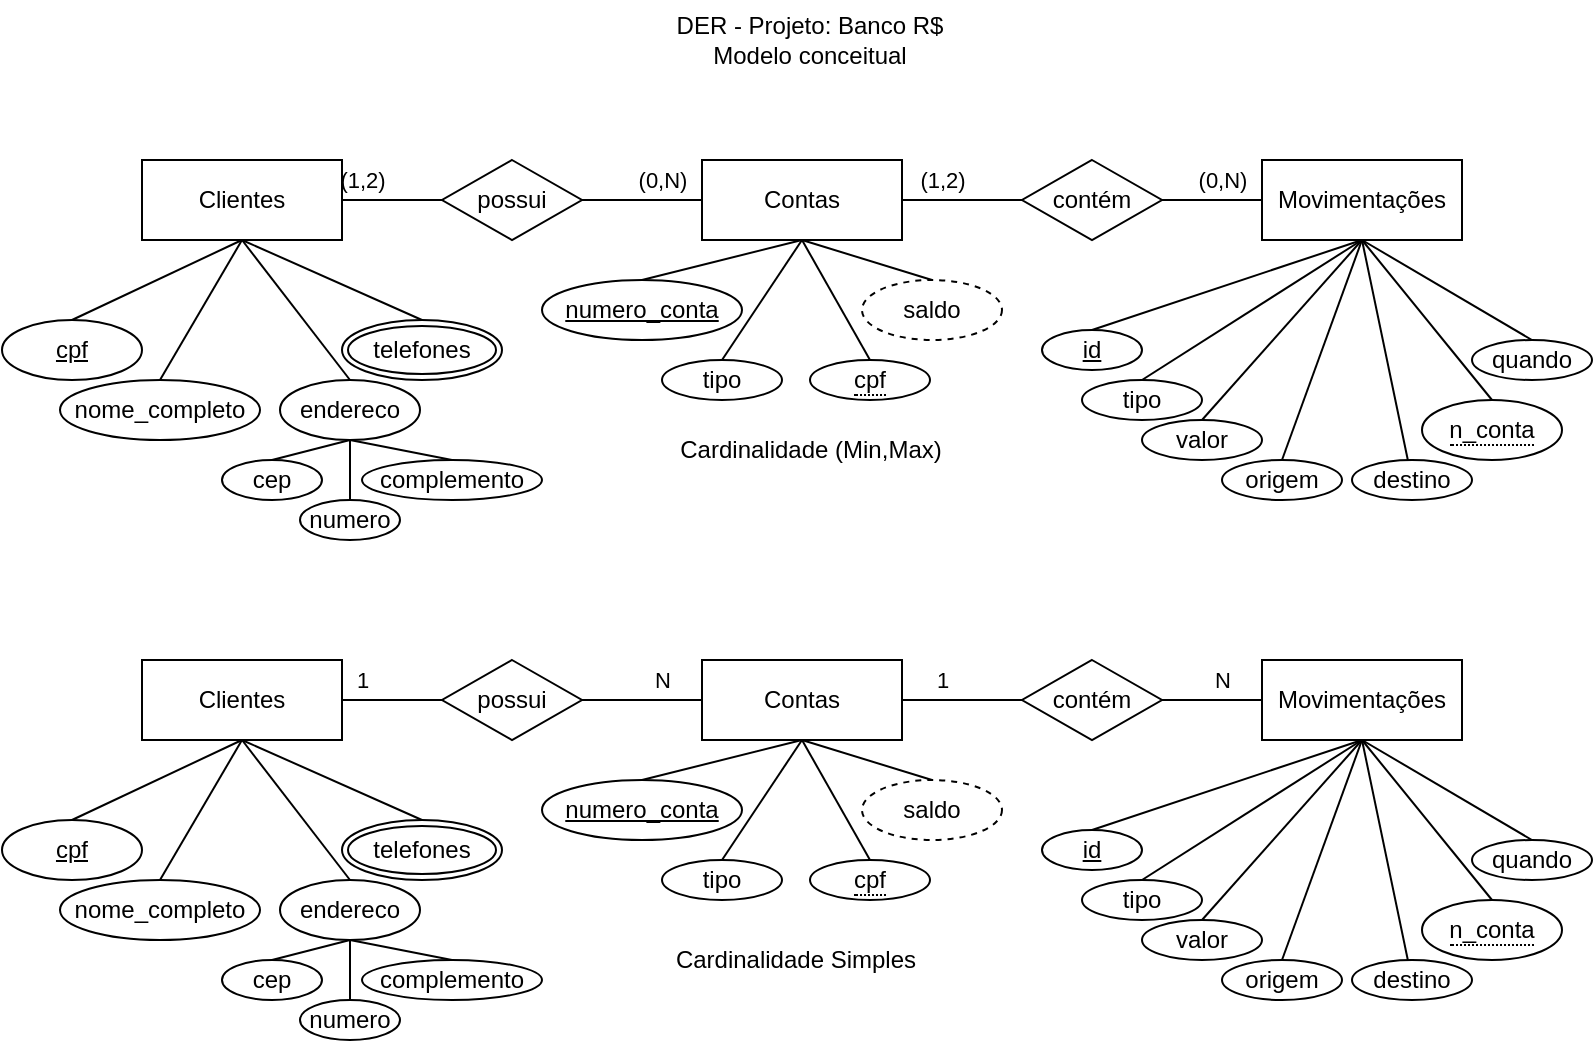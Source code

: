 <mxfile version="23.0.2" type="device">
  <diagram name="Página-1" id="wMy1Q5IRLn1BbYJdIAUK">
    <mxGraphModel dx="1687" dy="908" grid="1" gridSize="10" guides="1" tooltips="1" connect="1" arrows="1" fold="1" page="1" pageScale="1" pageWidth="827" pageHeight="1169" math="0" shadow="0">
      <root>
        <mxCell id="0" />
        <mxCell id="1" parent="0" />
        <mxCell id="TdpMCTVFjgwa38nKlBs3-1" value="DER - Projeto: Banco R$&lt;br&gt;Modelo conceitual" style="text;html=1;strokeColor=none;fillColor=none;align=center;verticalAlign=middle;whiteSpace=wrap;rounded=0;" vertex="1" parent="1">
          <mxGeometry x="319" y="40" width="190" height="40" as="geometry" />
        </mxCell>
        <mxCell id="TdpMCTVFjgwa38nKlBs3-24" value="(1,2)" style="rounded=0;orthogonalLoop=1;jettySize=auto;html=1;exitX=1;exitY=0.5;exitDx=0;exitDy=0;entryX=0;entryY=0.5;entryDx=0;entryDy=0;endArrow=none;endFill=0;" edge="1" parent="1" source="TdpMCTVFjgwa38nKlBs3-2" target="TdpMCTVFjgwa38nKlBs3-5">
          <mxGeometry x="-0.6" y="10" relative="1" as="geometry">
            <mxPoint as="offset" />
          </mxGeometry>
        </mxCell>
        <mxCell id="TdpMCTVFjgwa38nKlBs3-2" value="Clientes" style="whiteSpace=wrap;html=1;align=center;" vertex="1" parent="1">
          <mxGeometry x="80" y="120" width="100" height="40" as="geometry" />
        </mxCell>
        <mxCell id="TdpMCTVFjgwa38nKlBs3-26" value="(1,2)" style="rounded=0;orthogonalLoop=1;jettySize=auto;html=1;exitX=1;exitY=0.5;exitDx=0;exitDy=0;entryX=0;entryY=0.5;entryDx=0;entryDy=0;endArrow=none;endFill=0;" edge="1" parent="1" source="TdpMCTVFjgwa38nKlBs3-3" target="TdpMCTVFjgwa38nKlBs3-6">
          <mxGeometry x="-0.333" y="10" relative="1" as="geometry">
            <mxPoint as="offset" />
          </mxGeometry>
        </mxCell>
        <mxCell id="TdpMCTVFjgwa38nKlBs3-3" value="Contas" style="whiteSpace=wrap;html=1;align=center;" vertex="1" parent="1">
          <mxGeometry x="360" y="120" width="100" height="40" as="geometry" />
        </mxCell>
        <mxCell id="TdpMCTVFjgwa38nKlBs3-4" value="Movimentações" style="whiteSpace=wrap;html=1;align=center;" vertex="1" parent="1">
          <mxGeometry x="640" y="120" width="100" height="40" as="geometry" />
        </mxCell>
        <mxCell id="TdpMCTVFjgwa38nKlBs3-25" value="(0,N)" style="rounded=0;orthogonalLoop=1;jettySize=auto;html=1;exitX=1;exitY=0.5;exitDx=0;exitDy=0;entryX=0;entryY=0.5;entryDx=0;entryDy=0;endArrow=none;endFill=0;" edge="1" parent="1" source="TdpMCTVFjgwa38nKlBs3-5" target="TdpMCTVFjgwa38nKlBs3-3">
          <mxGeometry x="0.333" y="10" relative="1" as="geometry">
            <mxPoint as="offset" />
          </mxGeometry>
        </mxCell>
        <mxCell id="TdpMCTVFjgwa38nKlBs3-5" value="possui" style="shape=rhombus;perimeter=rhombusPerimeter;whiteSpace=wrap;html=1;align=center;" vertex="1" parent="1">
          <mxGeometry x="230" y="120" width="70" height="40" as="geometry" />
        </mxCell>
        <mxCell id="TdpMCTVFjgwa38nKlBs3-27" value="(0,N)" style="edgeStyle=orthogonalEdgeStyle;rounded=0;orthogonalLoop=1;jettySize=auto;html=1;exitX=1;exitY=0.5;exitDx=0;exitDy=0;entryX=0;entryY=0.5;entryDx=0;entryDy=0;endArrow=none;endFill=0;" edge="1" parent="1" source="TdpMCTVFjgwa38nKlBs3-6" target="TdpMCTVFjgwa38nKlBs3-4">
          <mxGeometry x="0.2" y="10" relative="1" as="geometry">
            <mxPoint as="offset" />
          </mxGeometry>
        </mxCell>
        <mxCell id="TdpMCTVFjgwa38nKlBs3-6" value="contém" style="shape=rhombus;perimeter=rhombusPerimeter;whiteSpace=wrap;html=1;align=center;" vertex="1" parent="1">
          <mxGeometry x="520" y="120" width="70" height="40" as="geometry" />
        </mxCell>
        <mxCell id="TdpMCTVFjgwa38nKlBs3-22" style="rounded=0;orthogonalLoop=1;jettySize=auto;html=1;exitX=0.5;exitY=0;exitDx=0;exitDy=0;entryX=0.5;entryY=1;entryDx=0;entryDy=0;endArrow=none;endFill=0;" edge="1" parent="1" source="TdpMCTVFjgwa38nKlBs3-7" target="TdpMCTVFjgwa38nKlBs3-2">
          <mxGeometry relative="1" as="geometry" />
        </mxCell>
        <mxCell id="TdpMCTVFjgwa38nKlBs3-7" value="nome_completo" style="ellipse;whiteSpace=wrap;html=1;align=center;" vertex="1" parent="1">
          <mxGeometry x="39" y="230" width="100" height="30" as="geometry" />
        </mxCell>
        <mxCell id="TdpMCTVFjgwa38nKlBs3-19" style="rounded=0;orthogonalLoop=1;jettySize=auto;html=1;exitX=0.5;exitY=0;exitDx=0;exitDy=0;entryX=0.5;entryY=1;entryDx=0;entryDy=0;endArrow=none;endFill=0;" edge="1" parent="1" source="TdpMCTVFjgwa38nKlBs3-8" target="TdpMCTVFjgwa38nKlBs3-2">
          <mxGeometry relative="1" as="geometry" />
        </mxCell>
        <mxCell id="TdpMCTVFjgwa38nKlBs3-8" value="cpf" style="ellipse;whiteSpace=wrap;html=1;align=center;fontStyle=4;" vertex="1" parent="1">
          <mxGeometry x="10" y="200" width="70" height="30" as="geometry" />
        </mxCell>
        <mxCell id="TdpMCTVFjgwa38nKlBs3-20" style="rounded=0;orthogonalLoop=1;jettySize=auto;html=1;exitX=0.5;exitY=0;exitDx=0;exitDy=0;entryX=0.5;entryY=1;entryDx=0;entryDy=0;endArrow=none;endFill=0;" edge="1" parent="1" source="TdpMCTVFjgwa38nKlBs3-23" target="TdpMCTVFjgwa38nKlBs3-2">
          <mxGeometry relative="1" as="geometry">
            <mxPoint x="225.5" y="190" as="sourcePoint" />
          </mxGeometry>
        </mxCell>
        <mxCell id="TdpMCTVFjgwa38nKlBs3-21" style="rounded=0;orthogonalLoop=1;jettySize=auto;html=1;exitX=0.5;exitY=0;exitDx=0;exitDy=0;entryX=0.5;entryY=1;entryDx=0;entryDy=0;endArrow=none;endFill=0;" edge="1" parent="1" source="TdpMCTVFjgwa38nKlBs3-12" target="TdpMCTVFjgwa38nKlBs3-2">
          <mxGeometry relative="1" as="geometry">
            <mxPoint x="130" y="250" as="sourcePoint" />
          </mxGeometry>
        </mxCell>
        <mxCell id="TdpMCTVFjgwa38nKlBs3-12" value="endereco" style="ellipse;whiteSpace=wrap;html=1;align=center;" vertex="1" parent="1">
          <mxGeometry x="149" y="230" width="70" height="30" as="geometry" />
        </mxCell>
        <mxCell id="TdpMCTVFjgwa38nKlBs3-16" style="rounded=0;orthogonalLoop=1;jettySize=auto;html=1;exitX=0.5;exitY=0;exitDx=0;exitDy=0;entryX=0.5;entryY=1;entryDx=0;entryDy=0;endArrow=none;endFill=0;" edge="1" parent="1" source="TdpMCTVFjgwa38nKlBs3-13" target="TdpMCTVFjgwa38nKlBs3-12">
          <mxGeometry relative="1" as="geometry" />
        </mxCell>
        <mxCell id="TdpMCTVFjgwa38nKlBs3-13" value="cep" style="ellipse;whiteSpace=wrap;html=1;align=center;" vertex="1" parent="1">
          <mxGeometry x="120" y="270" width="50" height="20" as="geometry" />
        </mxCell>
        <mxCell id="TdpMCTVFjgwa38nKlBs3-14" value="numero" style="ellipse;whiteSpace=wrap;html=1;align=center;" vertex="1" parent="1">
          <mxGeometry x="159" y="290" width="50" height="20" as="geometry" />
        </mxCell>
        <mxCell id="TdpMCTVFjgwa38nKlBs3-15" value="complemento" style="ellipse;whiteSpace=wrap;html=1;align=center;" vertex="1" parent="1">
          <mxGeometry x="190" y="270" width="90" height="20" as="geometry" />
        </mxCell>
        <mxCell id="TdpMCTVFjgwa38nKlBs3-17" style="rounded=0;orthogonalLoop=1;jettySize=auto;html=1;exitX=0.5;exitY=0;exitDx=0;exitDy=0;entryX=0.5;entryY=1;entryDx=0;entryDy=0;endArrow=none;endFill=0;" edge="1" parent="1" source="TdpMCTVFjgwa38nKlBs3-14" target="TdpMCTVFjgwa38nKlBs3-12">
          <mxGeometry relative="1" as="geometry">
            <mxPoint x="115" y="310" as="sourcePoint" />
            <mxPoint x="184" y="270" as="targetPoint" />
          </mxGeometry>
        </mxCell>
        <mxCell id="TdpMCTVFjgwa38nKlBs3-18" style="rounded=0;orthogonalLoop=1;jettySize=auto;html=1;exitX=0.5;exitY=0;exitDx=0;exitDy=0;entryX=0.5;entryY=1;entryDx=0;entryDy=0;endArrow=none;endFill=0;" edge="1" parent="1" source="TdpMCTVFjgwa38nKlBs3-15" target="TdpMCTVFjgwa38nKlBs3-12">
          <mxGeometry relative="1" as="geometry">
            <mxPoint x="170" y="339" as="sourcePoint" />
            <mxPoint x="194" y="280" as="targetPoint" />
          </mxGeometry>
        </mxCell>
        <mxCell id="TdpMCTVFjgwa38nKlBs3-23" value="telefones" style="ellipse;shape=doubleEllipse;margin=3;whiteSpace=wrap;html=1;align=center;" vertex="1" parent="1">
          <mxGeometry x="180" y="200" width="80" height="30" as="geometry" />
        </mxCell>
        <mxCell id="TdpMCTVFjgwa38nKlBs3-32" style="rounded=0;orthogonalLoop=1;jettySize=auto;html=1;exitX=0.5;exitY=0;exitDx=0;exitDy=0;entryX=0.5;entryY=1;entryDx=0;entryDy=0;endArrow=none;endFill=0;" edge="1" parent="1" source="TdpMCTVFjgwa38nKlBs3-28" target="TdpMCTVFjgwa38nKlBs3-3">
          <mxGeometry relative="1" as="geometry" />
        </mxCell>
        <mxCell id="TdpMCTVFjgwa38nKlBs3-28" value="numero_conta" style="ellipse;whiteSpace=wrap;html=1;align=center;fontStyle=4;" vertex="1" parent="1">
          <mxGeometry x="280" y="180" width="100" height="30" as="geometry" />
        </mxCell>
        <mxCell id="TdpMCTVFjgwa38nKlBs3-29" value="&lt;span style=&quot;border-bottom: 1px dotted&quot;&gt;cpf&lt;/span&gt;" style="ellipse;whiteSpace=wrap;html=1;align=center;" vertex="1" parent="1">
          <mxGeometry x="414" y="220" width="60" height="20" as="geometry" />
        </mxCell>
        <mxCell id="TdpMCTVFjgwa38nKlBs3-30" value="tipo" style="ellipse;whiteSpace=wrap;html=1;align=center;" vertex="1" parent="1">
          <mxGeometry x="340" y="220" width="60" height="20" as="geometry" />
        </mxCell>
        <mxCell id="TdpMCTVFjgwa38nKlBs3-31" value="saldo" style="ellipse;whiteSpace=wrap;html=1;align=center;dashed=1;" vertex="1" parent="1">
          <mxGeometry x="440" y="180" width="70" height="30" as="geometry" />
        </mxCell>
        <mxCell id="TdpMCTVFjgwa38nKlBs3-33" style="rounded=0;orthogonalLoop=1;jettySize=auto;html=1;exitX=0.5;exitY=0;exitDx=0;exitDy=0;entryX=0.5;entryY=1;entryDx=0;entryDy=0;endArrow=none;endFill=0;" edge="1" parent="1" source="TdpMCTVFjgwa38nKlBs3-30" target="TdpMCTVFjgwa38nKlBs3-3">
          <mxGeometry relative="1" as="geometry">
            <mxPoint x="360" y="200" as="sourcePoint" />
            <mxPoint x="420" y="170" as="targetPoint" />
          </mxGeometry>
        </mxCell>
        <mxCell id="TdpMCTVFjgwa38nKlBs3-34" style="rounded=0;orthogonalLoop=1;jettySize=auto;html=1;exitX=0.5;exitY=0;exitDx=0;exitDy=0;entryX=0.5;entryY=1;entryDx=0;entryDy=0;endArrow=none;endFill=0;" edge="1" parent="1" source="TdpMCTVFjgwa38nKlBs3-29" target="TdpMCTVFjgwa38nKlBs3-3">
          <mxGeometry relative="1" as="geometry">
            <mxPoint x="395" y="260" as="sourcePoint" />
            <mxPoint x="430" y="180" as="targetPoint" />
          </mxGeometry>
        </mxCell>
        <mxCell id="TdpMCTVFjgwa38nKlBs3-35" style="rounded=0;orthogonalLoop=1;jettySize=auto;html=1;exitX=0.5;exitY=0;exitDx=0;exitDy=0;entryX=0.5;entryY=1;entryDx=0;entryDy=0;endArrow=none;endFill=0;" edge="1" parent="1" source="TdpMCTVFjgwa38nKlBs3-31" target="TdpMCTVFjgwa38nKlBs3-3">
          <mxGeometry relative="1" as="geometry">
            <mxPoint x="489" y="200" as="sourcePoint" />
            <mxPoint x="440" y="190" as="targetPoint" />
          </mxGeometry>
        </mxCell>
        <mxCell id="TdpMCTVFjgwa38nKlBs3-36" value="id" style="ellipse;whiteSpace=wrap;html=1;align=center;fontStyle=4;" vertex="1" parent="1">
          <mxGeometry x="530" y="205" width="50" height="20" as="geometry" />
        </mxCell>
        <mxCell id="TdpMCTVFjgwa38nKlBs3-37" value="tipo" style="ellipse;whiteSpace=wrap;html=1;align=center;" vertex="1" parent="1">
          <mxGeometry x="550" y="230" width="60" height="20" as="geometry" />
        </mxCell>
        <mxCell id="TdpMCTVFjgwa38nKlBs3-38" value="&lt;span style=&quot;border-bottom: 1px dotted&quot;&gt;n_conta&lt;/span&gt;" style="ellipse;whiteSpace=wrap;html=1;align=center;" vertex="1" parent="1">
          <mxGeometry x="720" y="240" width="70" height="30" as="geometry" />
        </mxCell>
        <mxCell id="TdpMCTVFjgwa38nKlBs3-39" value="valor" style="ellipse;whiteSpace=wrap;html=1;align=center;" vertex="1" parent="1">
          <mxGeometry x="580" y="250" width="60" height="20" as="geometry" />
        </mxCell>
        <mxCell id="TdpMCTVFjgwa38nKlBs3-40" value="origem" style="ellipse;whiteSpace=wrap;html=1;align=center;" vertex="1" parent="1">
          <mxGeometry x="620" y="270" width="60" height="20" as="geometry" />
        </mxCell>
        <mxCell id="TdpMCTVFjgwa38nKlBs3-41" value="destino" style="ellipse;whiteSpace=wrap;html=1;align=center;" vertex="1" parent="1">
          <mxGeometry x="685" y="270" width="60" height="20" as="geometry" />
        </mxCell>
        <mxCell id="TdpMCTVFjgwa38nKlBs3-42" value="quando" style="ellipse;whiteSpace=wrap;html=1;align=center;" vertex="1" parent="1">
          <mxGeometry x="745" y="210" width="60" height="20" as="geometry" />
        </mxCell>
        <mxCell id="TdpMCTVFjgwa38nKlBs3-43" style="rounded=0;orthogonalLoop=1;jettySize=auto;html=1;exitX=0.5;exitY=0;exitDx=0;exitDy=0;entryX=0.5;entryY=1;entryDx=0;entryDy=0;endArrow=none;endFill=0;" edge="1" parent="1" source="TdpMCTVFjgwa38nKlBs3-36" target="TdpMCTVFjgwa38nKlBs3-4">
          <mxGeometry relative="1" as="geometry">
            <mxPoint x="454" y="230" as="sourcePoint" />
            <mxPoint x="420" y="170" as="targetPoint" />
          </mxGeometry>
        </mxCell>
        <mxCell id="TdpMCTVFjgwa38nKlBs3-44" style="rounded=0;orthogonalLoop=1;jettySize=auto;html=1;exitX=0.5;exitY=0;exitDx=0;exitDy=0;entryX=0.5;entryY=1;entryDx=0;entryDy=0;endArrow=none;endFill=0;" edge="1" parent="1" source="TdpMCTVFjgwa38nKlBs3-37" target="TdpMCTVFjgwa38nKlBs3-4">
          <mxGeometry relative="1" as="geometry">
            <mxPoint x="464" y="240" as="sourcePoint" />
            <mxPoint x="430" y="180" as="targetPoint" />
          </mxGeometry>
        </mxCell>
        <mxCell id="TdpMCTVFjgwa38nKlBs3-45" style="rounded=0;orthogonalLoop=1;jettySize=auto;html=1;exitX=0.5;exitY=0;exitDx=0;exitDy=0;entryX=0.5;entryY=1;entryDx=0;entryDy=0;endArrow=none;endFill=0;" edge="1" parent="1" source="TdpMCTVFjgwa38nKlBs3-39" target="TdpMCTVFjgwa38nKlBs3-4">
          <mxGeometry relative="1" as="geometry">
            <mxPoint x="590" y="240" as="sourcePoint" />
            <mxPoint x="700" y="170" as="targetPoint" />
          </mxGeometry>
        </mxCell>
        <mxCell id="TdpMCTVFjgwa38nKlBs3-46" style="rounded=0;orthogonalLoop=1;jettySize=auto;html=1;exitX=0.5;exitY=0;exitDx=0;exitDy=0;entryX=0.5;entryY=1;entryDx=0;entryDy=0;endArrow=none;endFill=0;" edge="1" parent="1" source="TdpMCTVFjgwa38nKlBs3-40" target="TdpMCTVFjgwa38nKlBs3-4">
          <mxGeometry relative="1" as="geometry">
            <mxPoint x="620" y="260" as="sourcePoint" />
            <mxPoint x="710" y="180" as="targetPoint" />
          </mxGeometry>
        </mxCell>
        <mxCell id="TdpMCTVFjgwa38nKlBs3-47" style="rounded=0;orthogonalLoop=1;jettySize=auto;html=1;entryX=0.5;entryY=1;entryDx=0;entryDy=0;endArrow=none;endFill=0;" edge="1" parent="1" source="TdpMCTVFjgwa38nKlBs3-41" target="TdpMCTVFjgwa38nKlBs3-4">
          <mxGeometry relative="1" as="geometry">
            <mxPoint x="660" y="280" as="sourcePoint" />
            <mxPoint x="720" y="190" as="targetPoint" />
          </mxGeometry>
        </mxCell>
        <mxCell id="TdpMCTVFjgwa38nKlBs3-48" style="rounded=0;orthogonalLoop=1;jettySize=auto;html=1;endArrow=none;endFill=0;exitX=0.5;exitY=0;exitDx=0;exitDy=0;entryX=0.5;entryY=1;entryDx=0;entryDy=0;" edge="1" parent="1" source="TdpMCTVFjgwa38nKlBs3-38" target="TdpMCTVFjgwa38nKlBs3-4">
          <mxGeometry relative="1" as="geometry">
            <mxPoint x="723" y="280" as="sourcePoint" />
            <mxPoint x="700" y="170" as="targetPoint" />
          </mxGeometry>
        </mxCell>
        <mxCell id="TdpMCTVFjgwa38nKlBs3-49" style="rounded=0;orthogonalLoop=1;jettySize=auto;html=1;endArrow=none;endFill=0;exitX=0.5;exitY=0;exitDx=0;exitDy=0;entryX=0.5;entryY=1;entryDx=0;entryDy=0;" edge="1" parent="1" source="TdpMCTVFjgwa38nKlBs3-42" target="TdpMCTVFjgwa38nKlBs3-4">
          <mxGeometry relative="1" as="geometry">
            <mxPoint x="765" y="240" as="sourcePoint" />
            <mxPoint x="700" y="170" as="targetPoint" />
          </mxGeometry>
        </mxCell>
        <mxCell id="TdpMCTVFjgwa38nKlBs3-52" value="1" style="rounded=0;orthogonalLoop=1;jettySize=auto;html=1;exitX=1;exitY=0.5;exitDx=0;exitDy=0;entryX=0;entryY=0.5;entryDx=0;entryDy=0;endArrow=none;endFill=0;" edge="1" source="TdpMCTVFjgwa38nKlBs3-53" target="TdpMCTVFjgwa38nKlBs3-58" parent="1">
          <mxGeometry x="-0.6" y="10" relative="1" as="geometry">
            <mxPoint as="offset" />
          </mxGeometry>
        </mxCell>
        <mxCell id="TdpMCTVFjgwa38nKlBs3-53" value="Clientes" style="whiteSpace=wrap;html=1;align=center;" vertex="1" parent="1">
          <mxGeometry x="80" y="370" width="100" height="40" as="geometry" />
        </mxCell>
        <mxCell id="TdpMCTVFjgwa38nKlBs3-54" value="1" style="rounded=0;orthogonalLoop=1;jettySize=auto;html=1;exitX=1;exitY=0.5;exitDx=0;exitDy=0;entryX=0;entryY=0.5;entryDx=0;entryDy=0;endArrow=none;endFill=0;" edge="1" source="TdpMCTVFjgwa38nKlBs3-55" target="TdpMCTVFjgwa38nKlBs3-60" parent="1">
          <mxGeometry x="-0.333" y="10" relative="1" as="geometry">
            <mxPoint as="offset" />
          </mxGeometry>
        </mxCell>
        <mxCell id="TdpMCTVFjgwa38nKlBs3-55" value="Contas" style="whiteSpace=wrap;html=1;align=center;" vertex="1" parent="1">
          <mxGeometry x="360" y="370" width="100" height="40" as="geometry" />
        </mxCell>
        <mxCell id="TdpMCTVFjgwa38nKlBs3-56" value="Movimentações" style="whiteSpace=wrap;html=1;align=center;" vertex="1" parent="1">
          <mxGeometry x="640" y="370" width="100" height="40" as="geometry" />
        </mxCell>
        <mxCell id="TdpMCTVFjgwa38nKlBs3-57" value="N" style="rounded=0;orthogonalLoop=1;jettySize=auto;html=1;exitX=1;exitY=0.5;exitDx=0;exitDy=0;entryX=0;entryY=0.5;entryDx=0;entryDy=0;endArrow=none;endFill=0;" edge="1" source="TdpMCTVFjgwa38nKlBs3-58" target="TdpMCTVFjgwa38nKlBs3-55" parent="1">
          <mxGeometry x="0.333" y="10" relative="1" as="geometry">
            <mxPoint as="offset" />
          </mxGeometry>
        </mxCell>
        <mxCell id="TdpMCTVFjgwa38nKlBs3-58" value="possui" style="shape=rhombus;perimeter=rhombusPerimeter;whiteSpace=wrap;html=1;align=center;" vertex="1" parent="1">
          <mxGeometry x="230" y="370" width="70" height="40" as="geometry" />
        </mxCell>
        <mxCell id="TdpMCTVFjgwa38nKlBs3-59" value="N" style="edgeStyle=orthogonalEdgeStyle;rounded=0;orthogonalLoop=1;jettySize=auto;html=1;exitX=1;exitY=0.5;exitDx=0;exitDy=0;entryX=0;entryY=0.5;entryDx=0;entryDy=0;endArrow=none;endFill=0;" edge="1" source="TdpMCTVFjgwa38nKlBs3-60" target="TdpMCTVFjgwa38nKlBs3-56" parent="1">
          <mxGeometry x="0.2" y="10" relative="1" as="geometry">
            <mxPoint as="offset" />
          </mxGeometry>
        </mxCell>
        <mxCell id="TdpMCTVFjgwa38nKlBs3-60" value="contém" style="shape=rhombus;perimeter=rhombusPerimeter;whiteSpace=wrap;html=1;align=center;" vertex="1" parent="1">
          <mxGeometry x="520" y="370" width="70" height="40" as="geometry" />
        </mxCell>
        <mxCell id="TdpMCTVFjgwa38nKlBs3-61" style="rounded=0;orthogonalLoop=1;jettySize=auto;html=1;exitX=0.5;exitY=0;exitDx=0;exitDy=0;entryX=0.5;entryY=1;entryDx=0;entryDy=0;endArrow=none;endFill=0;" edge="1" source="TdpMCTVFjgwa38nKlBs3-62" target="TdpMCTVFjgwa38nKlBs3-53" parent="1">
          <mxGeometry relative="1" as="geometry" />
        </mxCell>
        <mxCell id="TdpMCTVFjgwa38nKlBs3-62" value="nome_completo" style="ellipse;whiteSpace=wrap;html=1;align=center;" vertex="1" parent="1">
          <mxGeometry x="39" y="480" width="100" height="30" as="geometry" />
        </mxCell>
        <mxCell id="TdpMCTVFjgwa38nKlBs3-63" style="rounded=0;orthogonalLoop=1;jettySize=auto;html=1;exitX=0.5;exitY=0;exitDx=0;exitDy=0;entryX=0.5;entryY=1;entryDx=0;entryDy=0;endArrow=none;endFill=0;" edge="1" source="TdpMCTVFjgwa38nKlBs3-64" target="TdpMCTVFjgwa38nKlBs3-53" parent="1">
          <mxGeometry relative="1" as="geometry" />
        </mxCell>
        <mxCell id="TdpMCTVFjgwa38nKlBs3-64" value="cpf" style="ellipse;whiteSpace=wrap;html=1;align=center;fontStyle=4;" vertex="1" parent="1">
          <mxGeometry x="10" y="450" width="70" height="30" as="geometry" />
        </mxCell>
        <mxCell id="TdpMCTVFjgwa38nKlBs3-65" style="rounded=0;orthogonalLoop=1;jettySize=auto;html=1;exitX=0.5;exitY=0;exitDx=0;exitDy=0;entryX=0.5;entryY=1;entryDx=0;entryDy=0;endArrow=none;endFill=0;" edge="1" source="TdpMCTVFjgwa38nKlBs3-74" target="TdpMCTVFjgwa38nKlBs3-53" parent="1">
          <mxGeometry relative="1" as="geometry">
            <mxPoint x="225.5" y="440" as="sourcePoint" />
          </mxGeometry>
        </mxCell>
        <mxCell id="TdpMCTVFjgwa38nKlBs3-66" style="rounded=0;orthogonalLoop=1;jettySize=auto;html=1;exitX=0.5;exitY=0;exitDx=0;exitDy=0;entryX=0.5;entryY=1;entryDx=0;entryDy=0;endArrow=none;endFill=0;" edge="1" source="TdpMCTVFjgwa38nKlBs3-67" target="TdpMCTVFjgwa38nKlBs3-53" parent="1">
          <mxGeometry relative="1" as="geometry">
            <mxPoint x="130" y="500" as="sourcePoint" />
          </mxGeometry>
        </mxCell>
        <mxCell id="TdpMCTVFjgwa38nKlBs3-67" value="endereco" style="ellipse;whiteSpace=wrap;html=1;align=center;" vertex="1" parent="1">
          <mxGeometry x="149" y="480" width="70" height="30" as="geometry" />
        </mxCell>
        <mxCell id="TdpMCTVFjgwa38nKlBs3-68" style="rounded=0;orthogonalLoop=1;jettySize=auto;html=1;exitX=0.5;exitY=0;exitDx=0;exitDy=0;entryX=0.5;entryY=1;entryDx=0;entryDy=0;endArrow=none;endFill=0;" edge="1" source="TdpMCTVFjgwa38nKlBs3-69" target="TdpMCTVFjgwa38nKlBs3-67" parent="1">
          <mxGeometry relative="1" as="geometry" />
        </mxCell>
        <mxCell id="TdpMCTVFjgwa38nKlBs3-69" value="cep" style="ellipse;whiteSpace=wrap;html=1;align=center;" vertex="1" parent="1">
          <mxGeometry x="120" y="520" width="50" height="20" as="geometry" />
        </mxCell>
        <mxCell id="TdpMCTVFjgwa38nKlBs3-70" value="numero" style="ellipse;whiteSpace=wrap;html=1;align=center;" vertex="1" parent="1">
          <mxGeometry x="159" y="540" width="50" height="20" as="geometry" />
        </mxCell>
        <mxCell id="TdpMCTVFjgwa38nKlBs3-71" value="complemento" style="ellipse;whiteSpace=wrap;html=1;align=center;" vertex="1" parent="1">
          <mxGeometry x="190" y="520" width="90" height="20" as="geometry" />
        </mxCell>
        <mxCell id="TdpMCTVFjgwa38nKlBs3-72" style="rounded=0;orthogonalLoop=1;jettySize=auto;html=1;exitX=0.5;exitY=0;exitDx=0;exitDy=0;entryX=0.5;entryY=1;entryDx=0;entryDy=0;endArrow=none;endFill=0;" edge="1" source="TdpMCTVFjgwa38nKlBs3-70" target="TdpMCTVFjgwa38nKlBs3-67" parent="1">
          <mxGeometry relative="1" as="geometry">
            <mxPoint x="115" y="560" as="sourcePoint" />
            <mxPoint x="184" y="520" as="targetPoint" />
          </mxGeometry>
        </mxCell>
        <mxCell id="TdpMCTVFjgwa38nKlBs3-73" style="rounded=0;orthogonalLoop=1;jettySize=auto;html=1;exitX=0.5;exitY=0;exitDx=0;exitDy=0;entryX=0.5;entryY=1;entryDx=0;entryDy=0;endArrow=none;endFill=0;" edge="1" source="TdpMCTVFjgwa38nKlBs3-71" target="TdpMCTVFjgwa38nKlBs3-67" parent="1">
          <mxGeometry relative="1" as="geometry">
            <mxPoint x="170" y="589" as="sourcePoint" />
            <mxPoint x="194" y="530" as="targetPoint" />
          </mxGeometry>
        </mxCell>
        <mxCell id="TdpMCTVFjgwa38nKlBs3-74" value="telefones" style="ellipse;shape=doubleEllipse;margin=3;whiteSpace=wrap;html=1;align=center;" vertex="1" parent="1">
          <mxGeometry x="180" y="450" width="80" height="30" as="geometry" />
        </mxCell>
        <mxCell id="TdpMCTVFjgwa38nKlBs3-75" style="rounded=0;orthogonalLoop=1;jettySize=auto;html=1;exitX=0.5;exitY=0;exitDx=0;exitDy=0;entryX=0.5;entryY=1;entryDx=0;entryDy=0;endArrow=none;endFill=0;" edge="1" source="TdpMCTVFjgwa38nKlBs3-76" target="TdpMCTVFjgwa38nKlBs3-55" parent="1">
          <mxGeometry relative="1" as="geometry" />
        </mxCell>
        <mxCell id="TdpMCTVFjgwa38nKlBs3-76" value="numero_conta" style="ellipse;whiteSpace=wrap;html=1;align=center;fontStyle=4;" vertex="1" parent="1">
          <mxGeometry x="280" y="430" width="100" height="30" as="geometry" />
        </mxCell>
        <mxCell id="TdpMCTVFjgwa38nKlBs3-77" value="&lt;span style=&quot;border-bottom: 1px dotted&quot;&gt;cpf&lt;/span&gt;" style="ellipse;whiteSpace=wrap;html=1;align=center;" vertex="1" parent="1">
          <mxGeometry x="414" y="470" width="60" height="20" as="geometry" />
        </mxCell>
        <mxCell id="TdpMCTVFjgwa38nKlBs3-78" value="tipo" style="ellipse;whiteSpace=wrap;html=1;align=center;" vertex="1" parent="1">
          <mxGeometry x="340" y="470" width="60" height="20" as="geometry" />
        </mxCell>
        <mxCell id="TdpMCTVFjgwa38nKlBs3-79" value="saldo" style="ellipse;whiteSpace=wrap;html=1;align=center;dashed=1;" vertex="1" parent="1">
          <mxGeometry x="440" y="430" width="70" height="30" as="geometry" />
        </mxCell>
        <mxCell id="TdpMCTVFjgwa38nKlBs3-80" style="rounded=0;orthogonalLoop=1;jettySize=auto;html=1;exitX=0.5;exitY=0;exitDx=0;exitDy=0;entryX=0.5;entryY=1;entryDx=0;entryDy=0;endArrow=none;endFill=0;" edge="1" source="TdpMCTVFjgwa38nKlBs3-78" target="TdpMCTVFjgwa38nKlBs3-55" parent="1">
          <mxGeometry relative="1" as="geometry">
            <mxPoint x="360" y="450" as="sourcePoint" />
            <mxPoint x="420" y="420" as="targetPoint" />
          </mxGeometry>
        </mxCell>
        <mxCell id="TdpMCTVFjgwa38nKlBs3-81" style="rounded=0;orthogonalLoop=1;jettySize=auto;html=1;exitX=0.5;exitY=0;exitDx=0;exitDy=0;entryX=0.5;entryY=1;entryDx=0;entryDy=0;endArrow=none;endFill=0;" edge="1" source="TdpMCTVFjgwa38nKlBs3-77" target="TdpMCTVFjgwa38nKlBs3-55" parent="1">
          <mxGeometry relative="1" as="geometry">
            <mxPoint x="395" y="510" as="sourcePoint" />
            <mxPoint x="430" y="430" as="targetPoint" />
          </mxGeometry>
        </mxCell>
        <mxCell id="TdpMCTVFjgwa38nKlBs3-82" style="rounded=0;orthogonalLoop=1;jettySize=auto;html=1;exitX=0.5;exitY=0;exitDx=0;exitDy=0;entryX=0.5;entryY=1;entryDx=0;entryDy=0;endArrow=none;endFill=0;" edge="1" source="TdpMCTVFjgwa38nKlBs3-79" target="TdpMCTVFjgwa38nKlBs3-55" parent="1">
          <mxGeometry relative="1" as="geometry">
            <mxPoint x="489" y="450" as="sourcePoint" />
            <mxPoint x="440" y="440" as="targetPoint" />
          </mxGeometry>
        </mxCell>
        <mxCell id="TdpMCTVFjgwa38nKlBs3-83" value="id" style="ellipse;whiteSpace=wrap;html=1;align=center;fontStyle=4;" vertex="1" parent="1">
          <mxGeometry x="530" y="455" width="50" height="20" as="geometry" />
        </mxCell>
        <mxCell id="TdpMCTVFjgwa38nKlBs3-84" value="tipo" style="ellipse;whiteSpace=wrap;html=1;align=center;" vertex="1" parent="1">
          <mxGeometry x="550" y="480" width="60" height="20" as="geometry" />
        </mxCell>
        <mxCell id="TdpMCTVFjgwa38nKlBs3-85" value="&lt;span style=&quot;border-bottom: 1px dotted&quot;&gt;n_conta&lt;/span&gt;" style="ellipse;whiteSpace=wrap;html=1;align=center;" vertex="1" parent="1">
          <mxGeometry x="720" y="490" width="70" height="30" as="geometry" />
        </mxCell>
        <mxCell id="TdpMCTVFjgwa38nKlBs3-86" value="valor" style="ellipse;whiteSpace=wrap;html=1;align=center;" vertex="1" parent="1">
          <mxGeometry x="580" y="500" width="60" height="20" as="geometry" />
        </mxCell>
        <mxCell id="TdpMCTVFjgwa38nKlBs3-87" value="origem" style="ellipse;whiteSpace=wrap;html=1;align=center;" vertex="1" parent="1">
          <mxGeometry x="620" y="520" width="60" height="20" as="geometry" />
        </mxCell>
        <mxCell id="TdpMCTVFjgwa38nKlBs3-88" value="destino" style="ellipse;whiteSpace=wrap;html=1;align=center;" vertex="1" parent="1">
          <mxGeometry x="685" y="520" width="60" height="20" as="geometry" />
        </mxCell>
        <mxCell id="TdpMCTVFjgwa38nKlBs3-89" value="quando" style="ellipse;whiteSpace=wrap;html=1;align=center;" vertex="1" parent="1">
          <mxGeometry x="745" y="460" width="60" height="20" as="geometry" />
        </mxCell>
        <mxCell id="TdpMCTVFjgwa38nKlBs3-90" style="rounded=0;orthogonalLoop=1;jettySize=auto;html=1;exitX=0.5;exitY=0;exitDx=0;exitDy=0;entryX=0.5;entryY=1;entryDx=0;entryDy=0;endArrow=none;endFill=0;" edge="1" source="TdpMCTVFjgwa38nKlBs3-83" target="TdpMCTVFjgwa38nKlBs3-56" parent="1">
          <mxGeometry relative="1" as="geometry">
            <mxPoint x="454" y="480" as="sourcePoint" />
            <mxPoint x="420" y="420" as="targetPoint" />
          </mxGeometry>
        </mxCell>
        <mxCell id="TdpMCTVFjgwa38nKlBs3-91" style="rounded=0;orthogonalLoop=1;jettySize=auto;html=1;exitX=0.5;exitY=0;exitDx=0;exitDy=0;entryX=0.5;entryY=1;entryDx=0;entryDy=0;endArrow=none;endFill=0;" edge="1" source="TdpMCTVFjgwa38nKlBs3-84" target="TdpMCTVFjgwa38nKlBs3-56" parent="1">
          <mxGeometry relative="1" as="geometry">
            <mxPoint x="464" y="490" as="sourcePoint" />
            <mxPoint x="430" y="430" as="targetPoint" />
          </mxGeometry>
        </mxCell>
        <mxCell id="TdpMCTVFjgwa38nKlBs3-92" style="rounded=0;orthogonalLoop=1;jettySize=auto;html=1;exitX=0.5;exitY=0;exitDx=0;exitDy=0;entryX=0.5;entryY=1;entryDx=0;entryDy=0;endArrow=none;endFill=0;" edge="1" source="TdpMCTVFjgwa38nKlBs3-86" target="TdpMCTVFjgwa38nKlBs3-56" parent="1">
          <mxGeometry relative="1" as="geometry">
            <mxPoint x="590" y="490" as="sourcePoint" />
            <mxPoint x="700" y="420" as="targetPoint" />
          </mxGeometry>
        </mxCell>
        <mxCell id="TdpMCTVFjgwa38nKlBs3-93" style="rounded=0;orthogonalLoop=1;jettySize=auto;html=1;exitX=0.5;exitY=0;exitDx=0;exitDy=0;entryX=0.5;entryY=1;entryDx=0;entryDy=0;endArrow=none;endFill=0;" edge="1" source="TdpMCTVFjgwa38nKlBs3-87" target="TdpMCTVFjgwa38nKlBs3-56" parent="1">
          <mxGeometry relative="1" as="geometry">
            <mxPoint x="620" y="510" as="sourcePoint" />
            <mxPoint x="710" y="430" as="targetPoint" />
          </mxGeometry>
        </mxCell>
        <mxCell id="TdpMCTVFjgwa38nKlBs3-94" style="rounded=0;orthogonalLoop=1;jettySize=auto;html=1;entryX=0.5;entryY=1;entryDx=0;entryDy=0;endArrow=none;endFill=0;" edge="1" source="TdpMCTVFjgwa38nKlBs3-88" target="TdpMCTVFjgwa38nKlBs3-56" parent="1">
          <mxGeometry relative="1" as="geometry">
            <mxPoint x="660" y="530" as="sourcePoint" />
            <mxPoint x="720" y="440" as="targetPoint" />
          </mxGeometry>
        </mxCell>
        <mxCell id="TdpMCTVFjgwa38nKlBs3-95" style="rounded=0;orthogonalLoop=1;jettySize=auto;html=1;endArrow=none;endFill=0;exitX=0.5;exitY=0;exitDx=0;exitDy=0;entryX=0.5;entryY=1;entryDx=0;entryDy=0;" edge="1" source="TdpMCTVFjgwa38nKlBs3-85" target="TdpMCTVFjgwa38nKlBs3-56" parent="1">
          <mxGeometry relative="1" as="geometry">
            <mxPoint x="723" y="530" as="sourcePoint" />
            <mxPoint x="700" y="420" as="targetPoint" />
          </mxGeometry>
        </mxCell>
        <mxCell id="TdpMCTVFjgwa38nKlBs3-96" style="rounded=0;orthogonalLoop=1;jettySize=auto;html=1;endArrow=none;endFill=0;exitX=0.5;exitY=0;exitDx=0;exitDy=0;entryX=0.5;entryY=1;entryDx=0;entryDy=0;" edge="1" source="TdpMCTVFjgwa38nKlBs3-89" target="TdpMCTVFjgwa38nKlBs3-56" parent="1">
          <mxGeometry relative="1" as="geometry">
            <mxPoint x="765" y="490" as="sourcePoint" />
            <mxPoint x="700" y="420" as="targetPoint" />
          </mxGeometry>
        </mxCell>
        <mxCell id="TdpMCTVFjgwa38nKlBs3-97" value="Cardinalidade Simples" style="text;html=1;strokeColor=none;fillColor=none;align=center;verticalAlign=middle;whiteSpace=wrap;rounded=0;" vertex="1" parent="1">
          <mxGeometry x="311.5" y="500" width="190" height="40" as="geometry" />
        </mxCell>
        <mxCell id="TdpMCTVFjgwa38nKlBs3-98" value="Cardinalidade (Min,Max)" style="text;html=1;strokeColor=none;fillColor=none;align=center;verticalAlign=middle;whiteSpace=wrap;rounded=0;" vertex="1" parent="1">
          <mxGeometry x="326.5" y="250" width="175" height="30" as="geometry" />
        </mxCell>
      </root>
    </mxGraphModel>
  </diagram>
</mxfile>
